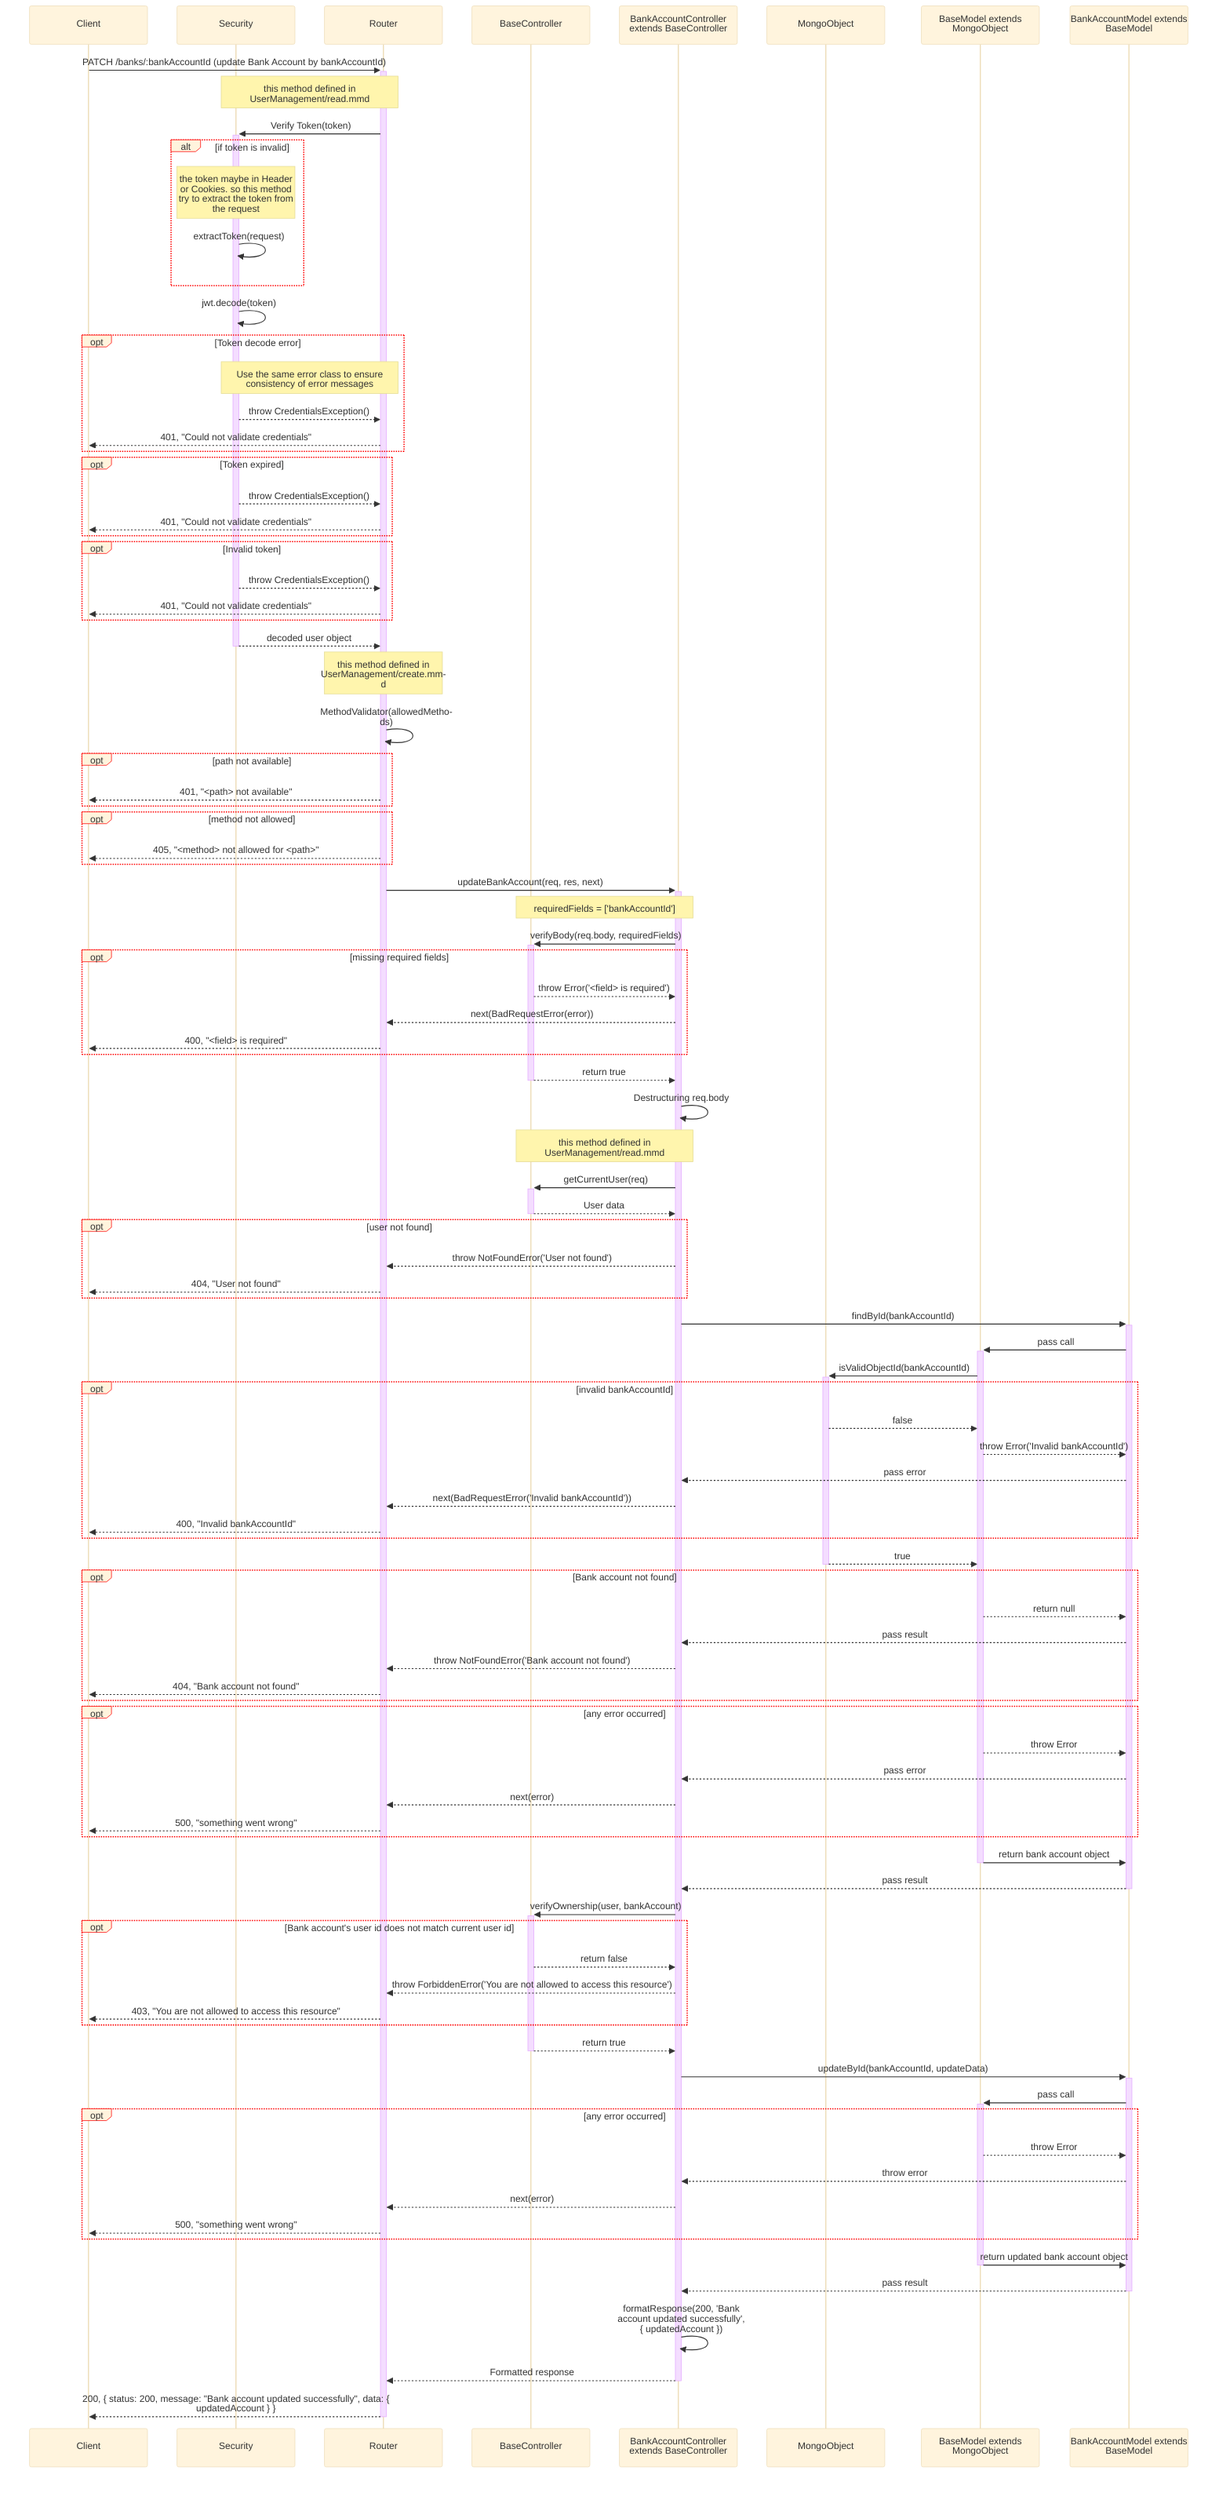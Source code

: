 %%{
    init: {
        "theme":"base",
        "themeVariables": {
            'labelBoxBorderColor': '#ff0000'
        },
        "sequence": { 
            "wrap": true, 
            "width": 200 
        } 
    }
}%%
sequenceDiagram
    participant Client
    participant Sec as Security
    participant Router
    participant BaseCont as BaseController
    participant Cont as BankAccountController extends BaseController
    participant Mongo as MongoObject
    participant BaseModel as BaseModel extends MongoObject
    participant Model as BankAccountModel extends BaseModel

    Client->>+Router: PATCH /banks/:bankAccountId (update Bank Account by bankAccountId)
    Note over Sec, Router: this method defined in UserManagement/read.mmd
    Router->>+Sec: Verify Token(token)
    alt if token is invalid
    Note over Sec: the token maybe in Header or Cookies. so this method try to extract the token from the request
        Sec->>Sec: extractToken(request)
    end
    Sec->>Sec: jwt.decode(token)
    opt Token decode error
        Note over Sec, Router: Use the same error class to ensure consistency of error messages 
        Sec-->>Router: throw CredentialsException()
        Router-->>Client: 401, "Could not validate credentials"
    end
    opt Token expired
        Sec-->>Router: throw CredentialsException()
        Router-->>Client: 401, "Could not validate credentials"
    end
    opt Invalid token
        Sec-->>Router: throw CredentialsException()
        Router-->>Client: 401, "Could not validate credentials"
    end
    Sec-->>-Router: decoded user object
    Note over Router : this method defined in UserManagement/create.mmd
    Router->>Router: MethodValidator(allowedMethods)
    opt path not available
        Router-->>Client: 401, "<path> not available"
    end
    opt method not allowed
        Router-->>Client: 405, "<method> not allowed for <path>"
    end
    Router->>+Cont: updateBankAccount(req, res, next)
    Note over Cont, BaseCont: requiredFields = ['bankAccountId']
    Cont->>+BaseCont: verifyBody(req.body, requiredFields)
    opt missing required fields
        BaseCont-->>Cont: throw Error('<field> is required')
        Cont-->>Router: next(BadRequestError(error))
        Router-->>Client: 400, "<field> is required"
    end
    BaseCont-->>-Cont: return true
    Cont->>Cont: Destructuring req.body
    Note over Cont, BaseCont: this method defined in UserManagement/read.mmd
    Cont->>+BaseCont: getCurrentUser(req)
    BaseCont-->>-Cont: User data
    opt user not found
        Cont-->>Router: throw NotFoundError('User not found')
        Router-->>Client: 404, "User not found"
    end
    Cont->>+Model: findById(bankAccountId)
    Model->>+BaseModel: pass call
    BaseModel->>+Mongo: isValidObjectId(bankAccountId)
    opt invalid bankAccountId
        Mongo-->>BaseModel: false
        BaseModel-->>Model: throw Error('Invalid bankAccountId')
        Model-->>Cont: pass error
        Cont-->>Router: next(BadRequestError('Invalid bankAccountId'))
        Router-->>Client: 400, "Invalid bankAccountId"
    end
    Mongo-->>-BaseModel: true
    opt Bank account not found
        BaseModel-->>Model: return null
        Model-->>Cont: pass result
        Cont-->>Router: throw NotFoundError('Bank account not found')
        Router-->>Client: 404, "Bank account not found"
    end
    opt any error occurred
        BaseModel-->>Model: throw Error
        Model-->>Cont: pass error
        Cont-->>Router: next(error)
        Router-->>Client: 500, "something went wrong"
    end
    BaseModel->>-Model: return bank account object
    Model-->>-Cont: pass result
    Cont->>+BaseCont: verifyOwnership(user, bankAccount)
    opt Bank account's user id does not match current user id
        BaseCont-->>Cont: return false
        Cont-->>Router: throw ForbiddenError('You are not allowed to access this resource')
        Router-->>Client: 403, "You are not allowed to access this resource"
    end
    BaseCont-->>-Cont: return true
    Cont->>+Model: updateById(bankAccountId, updateData)
    Model->>+BaseModel: pass call
    opt any error occurred
        BaseModel-->>Model: throw Error
        Model-->>Cont: throw error
        Cont-->>Router: next(error)
        Router-->>Client: 500, "something went wrong"
    end
    BaseModel->>-Model: return updated bank account object
    Model-->>-Cont: pass result
    Cont->>Cont: formatResponse(200, 'Bank account updated successfully', { updatedAccount })
    Cont-->>-Router: Formatted response
    Router-->>-Client: 200, { status: 200, message: "Bank account updated successfully", data: { updatedAccount } }